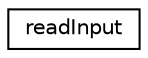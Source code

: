 digraph "Graphical Class Hierarchy"
{
  edge [fontname="Helvetica",fontsize="10",labelfontname="Helvetica",labelfontsize="10"];
  node [fontname="Helvetica",fontsize="10",shape=record];
  rankdir="LR";
  Node0 [label="readInput",height=0.2,width=0.4,color="black", fillcolor="white", style="filled",URL="$classreadInput.html"];
}
